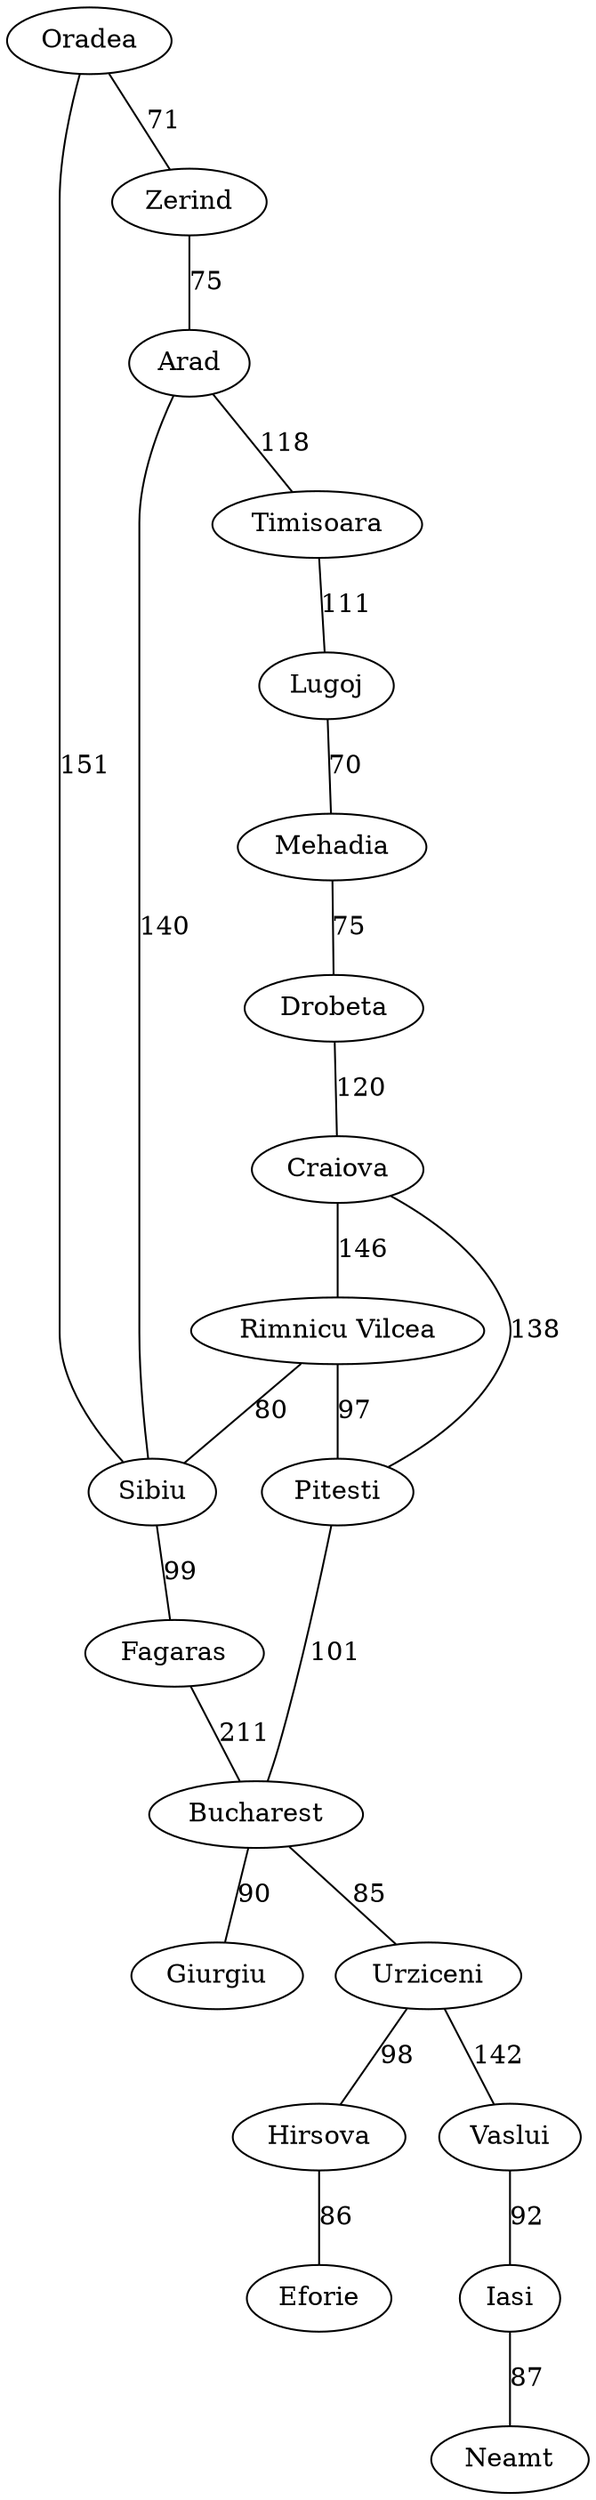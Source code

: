graph {
	"Oradea" -- "Sibiu"[label="151"];
	"Oradea" -- "Zerind"[label="71"];
	"Zerind" -- "Arad"[label="75"];
	"Arad" -- "Timisoara"[label="118"];
	"Arad" -- "Sibiu"[label="140"];
	"Timisoara" -- "Lugoj"[label="111"];
	"Lugoj" -- "Mehadia"[label="70"];
	"Mehadia" -- "Drobeta"[label="75"];
	"Drobeta" -- "Craiova"[label="120"];
	"Craiova" -- "Rimnicu Vilcea"[label="146"];
	"Craiova" -- "Pitesti"[label="138"];
	"Sibiu" -- "Fagaras"[label="99"];
	"Rimnicu Vilcea" -- "Sibiu"[label="80"];
	"Fagaras" -- "Bucharest"[label="211"];
	"Rimnicu Vilcea" -- "Pitesti"[label="97"];
	"Pitesti" -- "Bucharest"[label="101"];
	"Bucharest" -- "Giurgiu"[label="90"];
	"Bucharest" -- "Urziceni"[label="85"];
	"Urziceni" -- "Hirsova"[label="98"];
	"Hirsova" -- "Eforie"[label="86"];
	"Urziceni" -- "Vaslui"[label="142"];
	"Vaslui" -- "Iasi"[label="92"];
	"Iasi" -- "Neamt"[label="87"];
}
